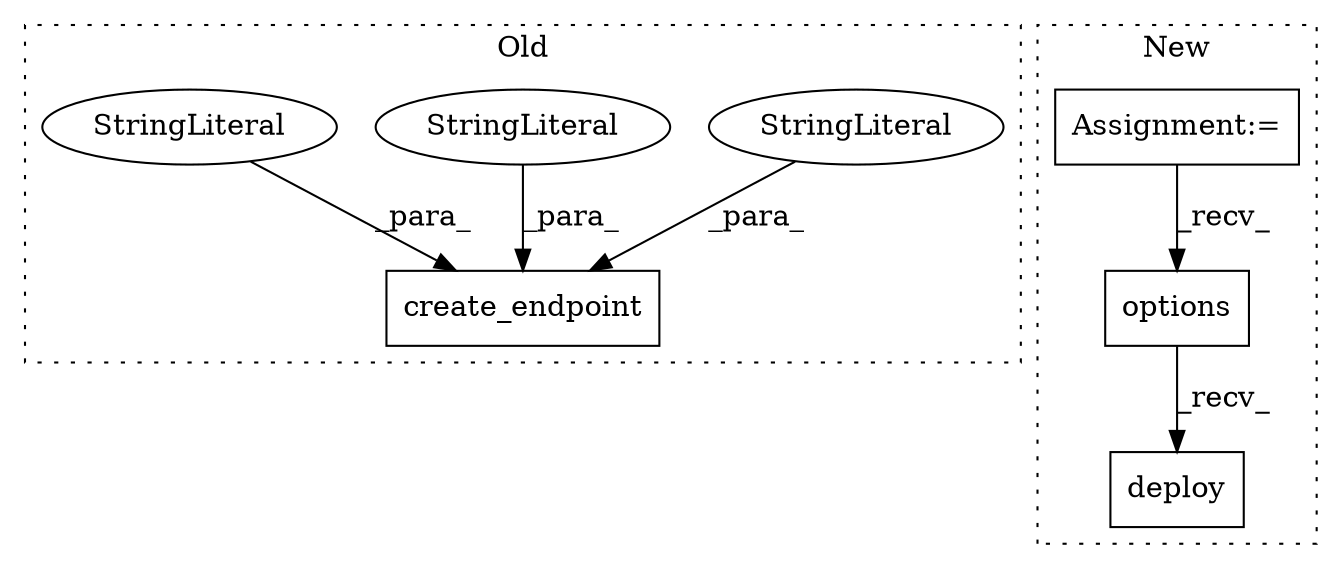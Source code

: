 digraph G {
subgraph cluster0 {
1 [label="create_endpoint" a="32" s="2436,2521" l="16,1" shape="box"];
3 [label="StringLiteral" a="45" s="2452" l="22" shape="ellipse"];
4 [label="StringLiteral" a="45" s="2475" l="22" shape="ellipse"];
5 [label="StringLiteral" a="45" s="2498" l="23" shape="ellipse"];
label = "Old";
style="dotted";
}
subgraph cluster1 {
2 [label="options" a="32" s="1601,1618" l="8,1" shape="box"];
6 [label="deploy" a="32" s="1620" l="8" shape="box"];
7 [label="Assignment:=" a="7" s="747" l="8" shape="box"];
label = "New";
style="dotted";
}
2 -> 6 [label="_recv_"];
3 -> 1 [label="_para_"];
4 -> 1 [label="_para_"];
5 -> 1 [label="_para_"];
7 -> 2 [label="_recv_"];
}